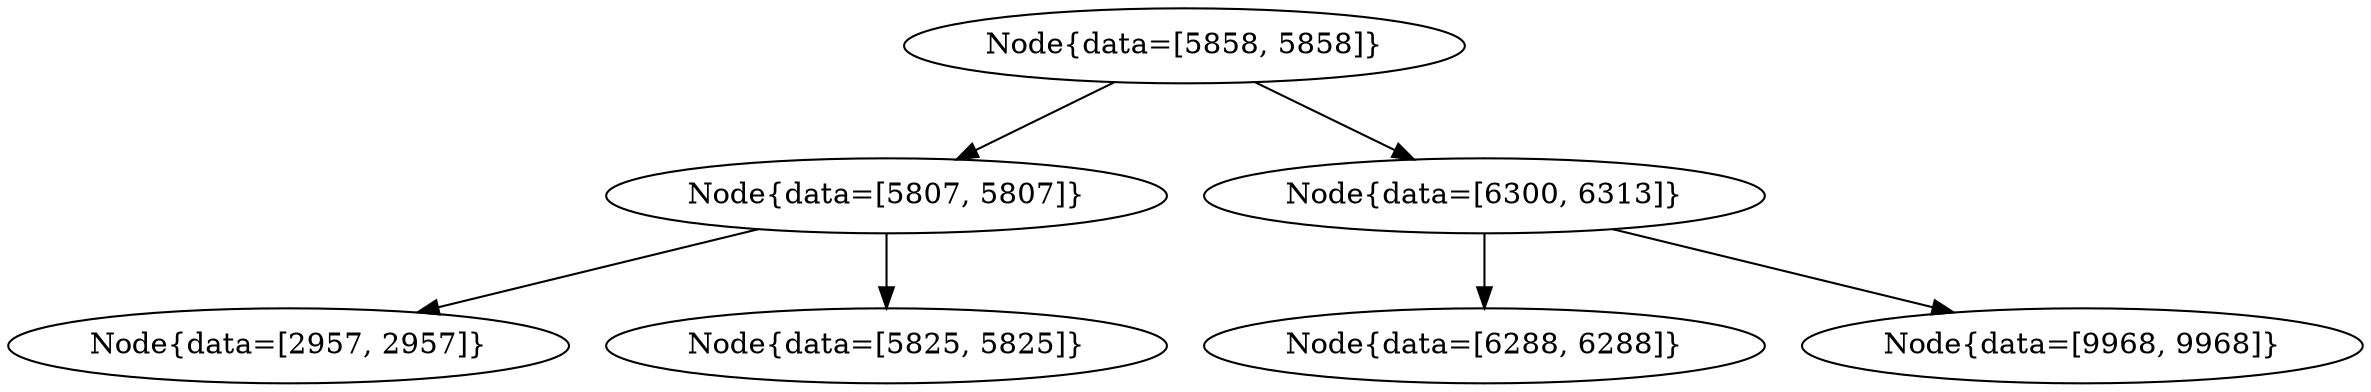 digraph G{
283383329 [label="Node{data=[5858, 5858]}"]
283383329 -> 893192050
893192050 [label="Node{data=[5807, 5807]}"]
893192050 -> 644345897
644345897 [label="Node{data=[2957, 2957]}"]
893192050 -> 1738674023
1738674023 [label="Node{data=[5825, 5825]}"]
283383329 -> 1472682156
1472682156 [label="Node{data=[6300, 6313]}"]
1472682156 -> 178049969
178049969 [label="Node{data=[6288, 6288]}"]
1472682156 -> 333683827
333683827 [label="Node{data=[9968, 9968]}"]
}